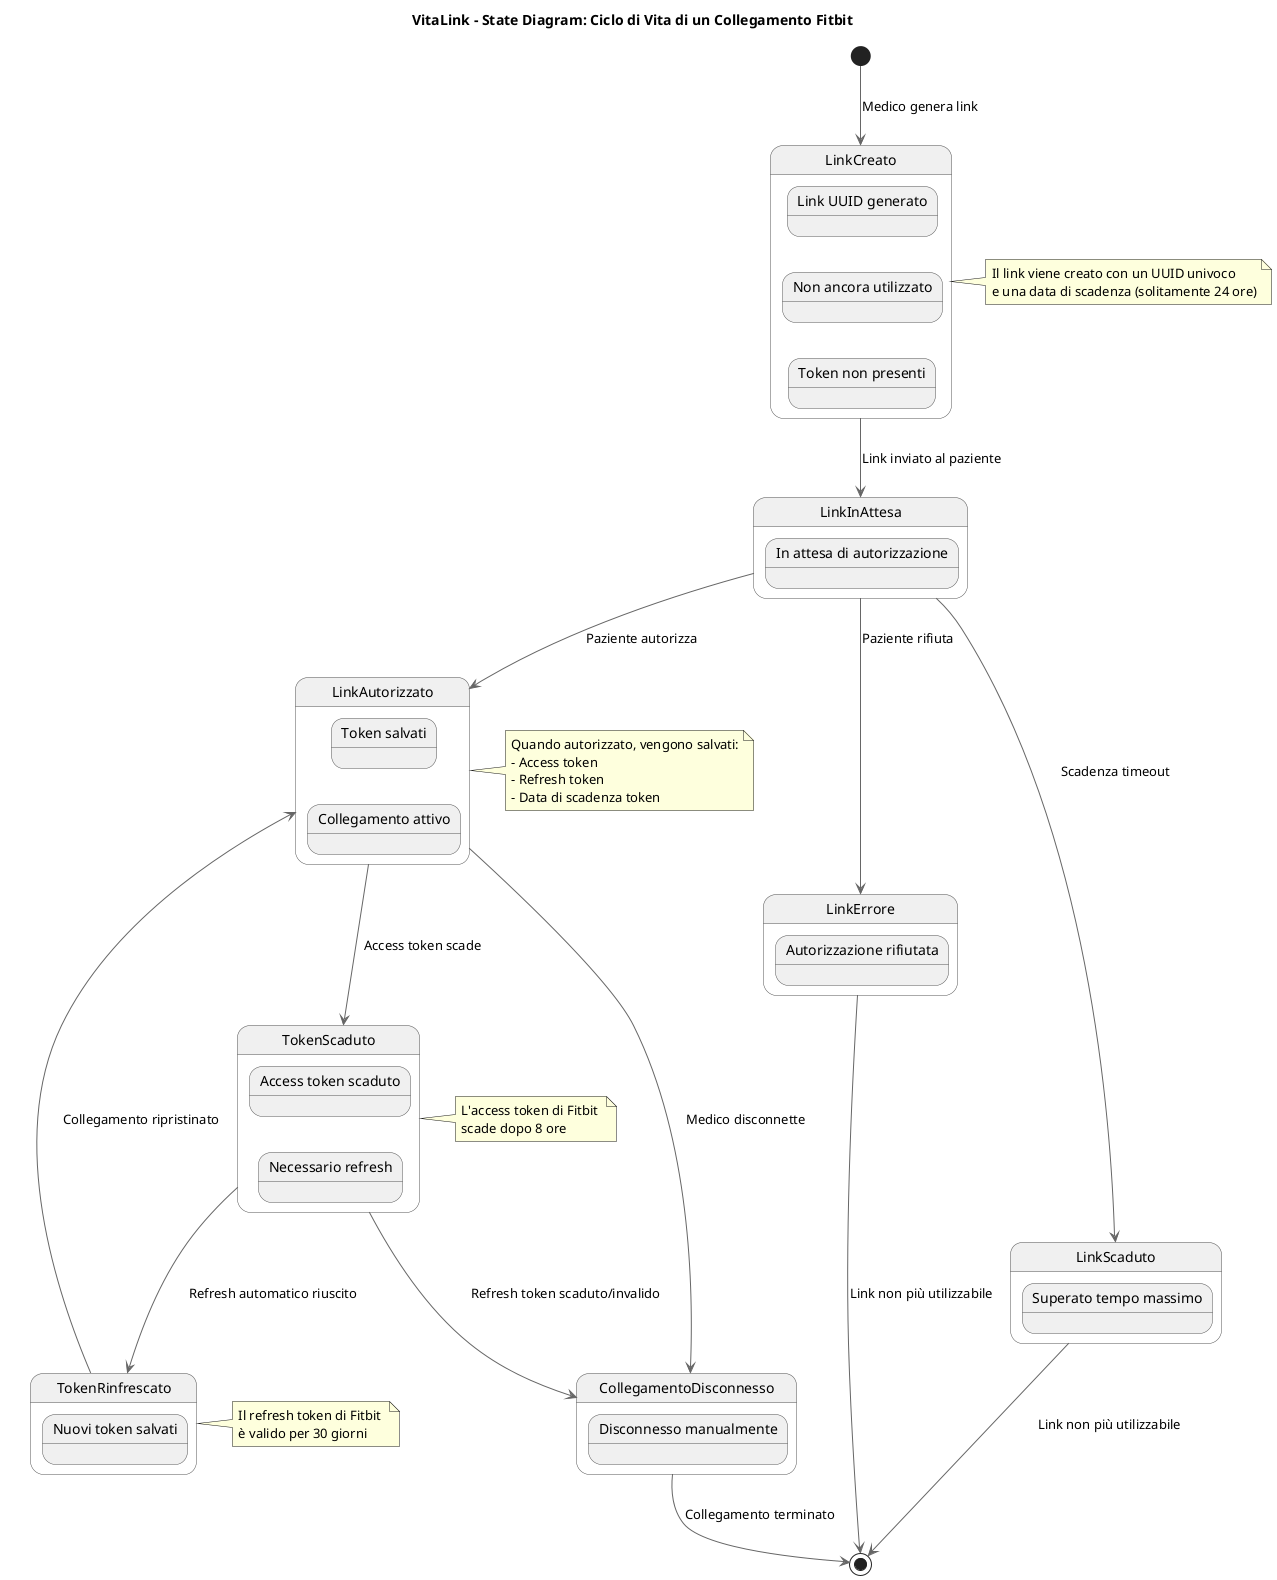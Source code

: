 @startuml VitaLink - State Diagram

' Stile e configurazione
skinparam state {
    BackgroundColor #f0f0f0
    BorderColor #555555
}
skinparam arrow {
    Color #666666
}

title VitaLink - State Diagram: Ciclo di Vita di un Collegamento Fitbit

' Stato iniziale
[*] --> LinkCreato : Medico genera link

' Stati
state LinkCreato {
    state "Link UUID generato" as LinkGenerated
    state "Non ancora utilizzato" as NotUsed
    state "Token non presenti" as NoTokens
    
    LinkGenerated -[hidden]-> NotUsed
    NotUsed -[hidden]-> NoTokens
}

state LinkInAttesa {
    state "In attesa di autorizzazione" as WaitingAuth
}

state LinkAutorizzato {
    state "Token salvati" as TokensSaved
    state "Collegamento attivo" as ConnectionActive
    
    TokensSaved -[hidden]-> ConnectionActive
}

state LinkErrore {
    state "Autorizzazione rifiutata" as AuthRejected
}

state LinkScaduto {
    state "Superato tempo massimo" as TimedOut
}

state TokenScaduto {
    state "Access token scaduto" as TokenExpired
    state "Necessario refresh" as NeedsRefresh
    
    TokenExpired -[hidden]-> NeedsRefresh
}

state TokenRinfrescato {
    state "Nuovi token salvati" as NewTokens
}

state CollegamentoDisconnesso {
    state "Disconnesso manualmente" as ManualDisconnect
}

' Transizioni
LinkCreato --> LinkInAttesa : Link inviato al paziente
LinkInAttesa --> LinkAutorizzato : Paziente autorizza
LinkInAttesa --> LinkErrore : Paziente rifiuta
LinkInAttesa --> LinkScaduto : Scadenza timeout
LinkErrore --> [*] : Link non più utilizzabile
LinkScaduto --> [*] : Link non più utilizzabile

LinkAutorizzato --> TokenScaduto : Access token scade
TokenScaduto --> TokenRinfrescato : Refresh automatico riuscito
TokenRinfrescato --> LinkAutorizzato : Collegamento ripristinato

TokenScaduto --> CollegamentoDisconnesso : Refresh token scaduto/invalido
LinkAutorizzato --> CollegamentoDisconnesso : Medico disconnette
CollegamentoDisconnesso --> [*] : Collegamento terminato

' Note
note right of LinkCreato
  Il link viene creato con un UUID univoco
  e una data di scadenza (solitamente 24 ore)
end note

note right of LinkAutorizzato
  Quando autorizzato, vengono salvati:
  - Access token
  - Refresh token
  - Data di scadenza token
end note

note right of TokenScaduto
  L'access token di Fitbit 
  scade dopo 8 ore
end note

note right of TokenRinfrescato
  Il refresh token di Fitbit 
  è valido per 30 giorni
end note

@enduml
